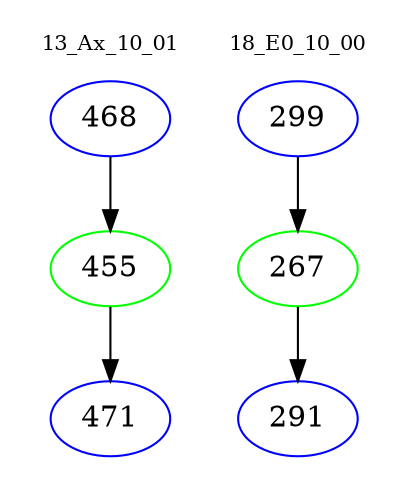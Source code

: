 digraph{
subgraph cluster_0 {
color = white
label = "13_Ax_10_01";
fontsize=10;
T0_468 [label="468", color="blue"]
T0_468 -> T0_455 [color="black"]
T0_455 [label="455", color="green"]
T0_455 -> T0_471 [color="black"]
T0_471 [label="471", color="blue"]
}
subgraph cluster_1 {
color = white
label = "18_E0_10_00";
fontsize=10;
T1_299 [label="299", color="blue"]
T1_299 -> T1_267 [color="black"]
T1_267 [label="267", color="green"]
T1_267 -> T1_291 [color="black"]
T1_291 [label="291", color="blue"]
}
}
